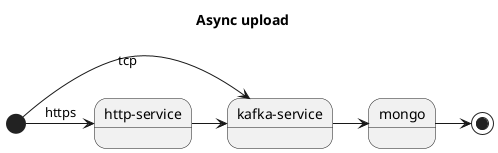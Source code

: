 @startuml

title Async upload

state "http-service" as https
state "kafka-service" as kafka
state "mongo" as db

[*] -> https : https
https -> kafka

[*] -> kafka : tcp
kafka -> db

db -> [*]

@enduml